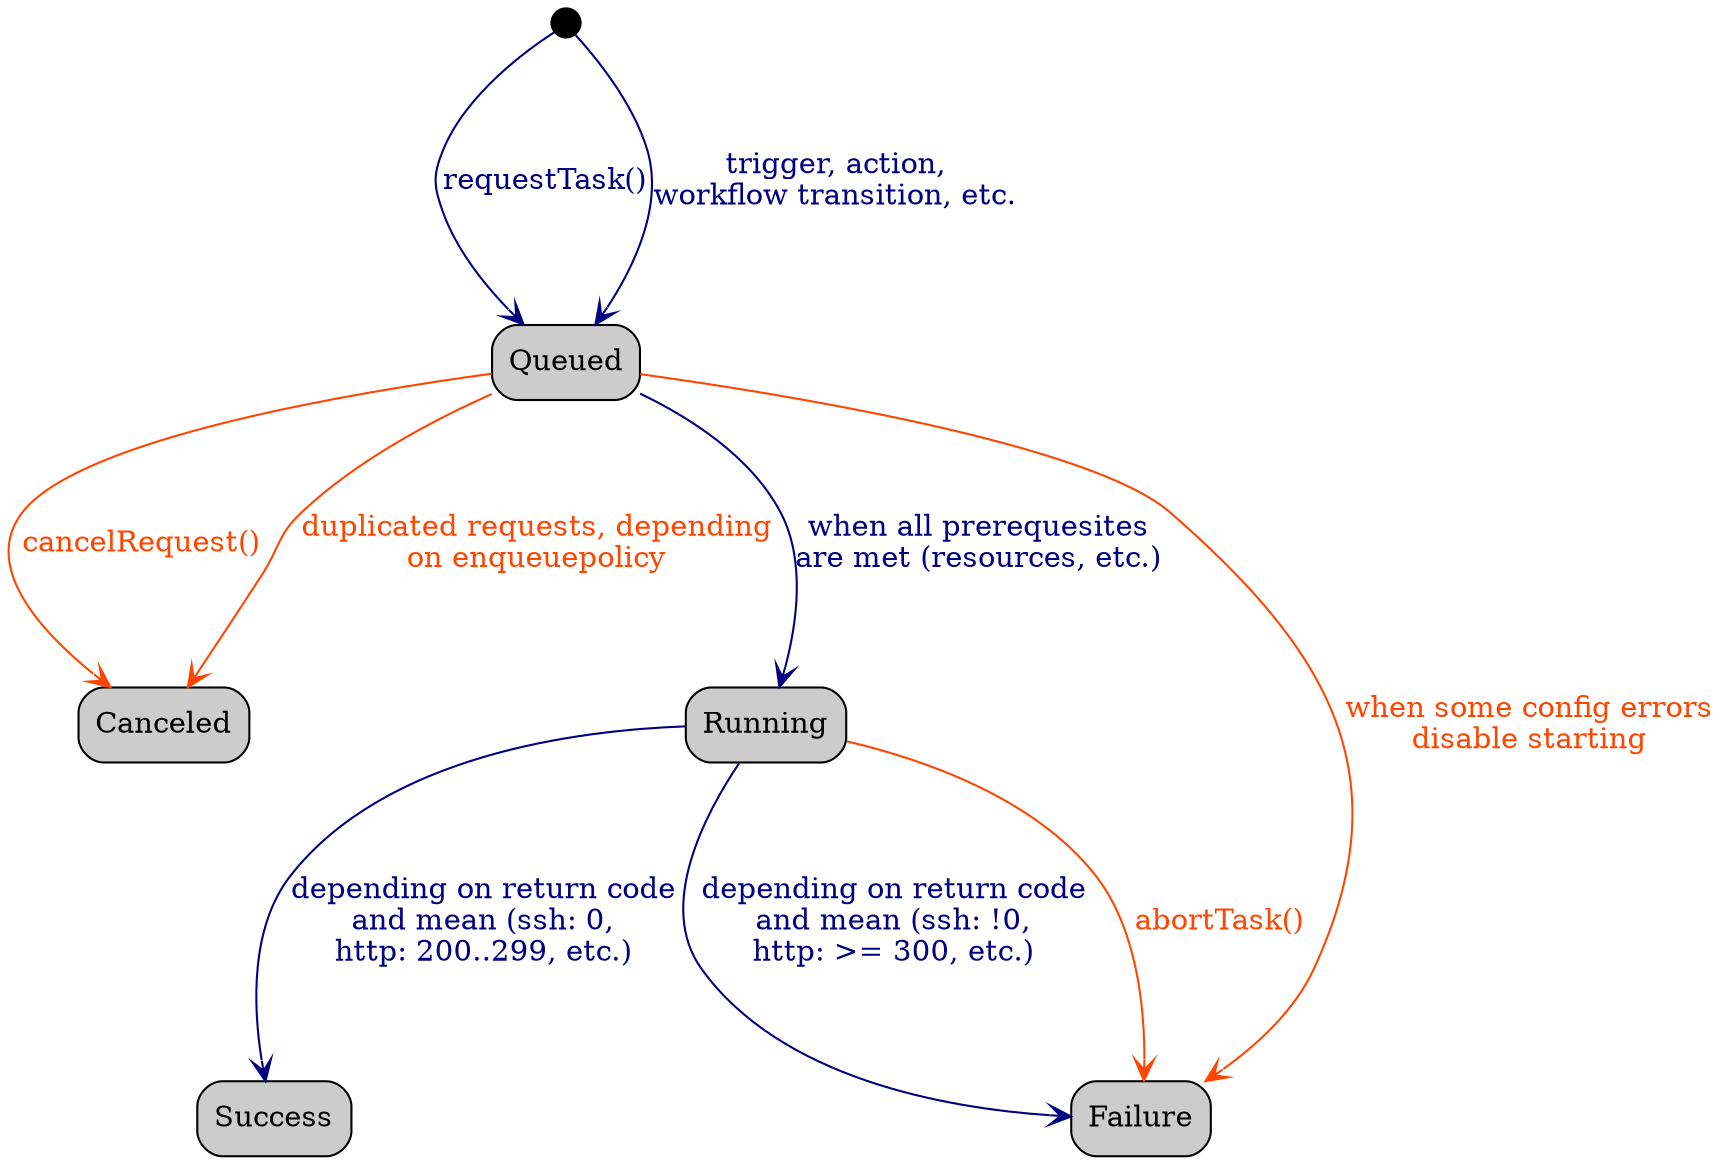 graph g {
  newrank=true;
  graph [compound=true,style=rounded,ranksep=1.5]
  edge [arrowhead=vee,dir=forward]
  node [shape=box,style="rounded,filled",fillcolor=grey80]

  start [shape=circle,style=filled,width=.2,label="",fillcolor=black]

  edge [color=orangered,fontcolor=orangered]
  Queued -- Canceled [label="cancelRequest()"]
  Queued -- Canceled [label="duplicated requests, depending\non enqueuepolicy"]
  Running -- Failure [label="abortTask()"]
  Queued -- Failure [label="when some config errors\ndisable starting"]

  edge [color=navy,fontcolor=navy]
  start -- Queued [label="requestTask()"]
  start -- Queued [label="trigger, action,\nworkflow transition, etc."]
  Queued -- Running [label="when all prerequesites\nare met (resources, etc.)"]
  Running -- Success [label="depending on return code\nand mean (ssh: 0,\nhttp: 200..299, etc.)"]
  Running -- Failure [label="depending on return code\nand mean (ssh: !0,\nhttp: >= 300, etc.)"]
}
